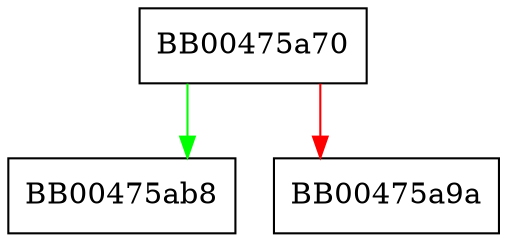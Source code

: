 digraph lookup_srp_user {
  node [shape="box"];
  graph [splines=ortho];
  BB00475a70 -> BB00475ab8 [color="green"];
  BB00475a70 -> BB00475a9a [color="red"];
}
